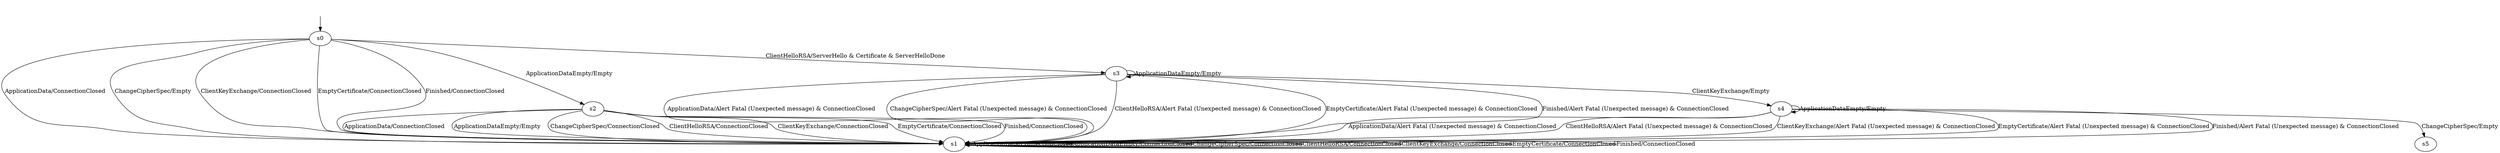 digraph h3 {
s0 [label="s0"];
s1 [label="s1"];
s2 [label="s2"];
s3 [label="s3"];
s4 [label="s4"];
s0 -> s1 [label="ApplicationData/ConnectionClosed"];
s0 -> s2 [label="ApplicationDataEmpty/Empty"];
s0 -> s1 [label="ChangeCipherSpec/Empty"];
s0 -> s3 [label="ClientHelloRSA/ServerHello & Certificate & ServerHelloDone"];
s0 -> s1 [label="ClientKeyExchange/ConnectionClosed"];
s0 -> s1 [label="EmptyCertificate/ConnectionClosed"];
s0 -> s1 [label="Finished/ConnectionClosed"];
s1 -> s1 [label="ApplicationData/ConnectionClosed"];
s1 -> s1 [label="ApplicationDataEmpty/ConnectionClosed"];
s1 -> s1 [label="ChangeCipherSpec/ConnectionClosed"];
s1 -> s1 [label="ClientHelloRSA/ConnectionClosed"];
s1 -> s1 [label="ClientKeyExchange/ConnectionClosed"];
s1 -> s1 [label="EmptyCertificate/ConnectionClosed"];
s1 -> s1 [label="Finished/ConnectionClosed"];
s2 -> s1 [label="ApplicationData/ConnectionClosed"];
s2 -> s1 [label="ApplicationDataEmpty/Empty"];
s2 -> s1 [label="ChangeCipherSpec/ConnectionClosed"];
s2 -> s1 [label="ClientHelloRSA/ConnectionClosed"];
s2 -> s1 [label="ClientKeyExchange/ConnectionClosed"];
s2 -> s1 [label="EmptyCertificate/ConnectionClosed"];
s2 -> s1 [label="Finished/ConnectionClosed"];
s3 -> s1 [label="ApplicationData/Alert Fatal (Unexpected message) & ConnectionClosed"];
s3 -> s3 [label="ApplicationDataEmpty/Empty"];
s3 -> s1 [label="ChangeCipherSpec/Alert Fatal (Unexpected message) & ConnectionClosed"];
s3 -> s1 [label="ClientHelloRSA/Alert Fatal (Unexpected message) & ConnectionClosed"];
s3 -> s4 [label="ClientKeyExchange/Empty"];
s3 -> s1 [label="EmptyCertificate/Alert Fatal (Unexpected message) & ConnectionClosed"];
s3 -> s1 [label="Finished/Alert Fatal (Unexpected message) & ConnectionClosed"];
s4 -> s1 [label="ApplicationData/Alert Fatal (Unexpected message) & ConnectionClosed"];
s4 -> s4 [label="ApplicationDataEmpty/Empty"];
s4 -> s5 [label="ChangeCipherSpec/Empty"];
s4 -> s1 [label="ClientHelloRSA/Alert Fatal (Unexpected message) & ConnectionClosed"];
s4 -> s1 [label="ClientKeyExchange/Alert Fatal (Unexpected message) & ConnectionClosed"];
s4 -> s1 [label="EmptyCertificate/Alert Fatal (Unexpected message) & ConnectionClosed"];
s4 -> s1 [label="Finished/Alert Fatal (Unexpected message) & ConnectionClosed"];
__start0 [shape=none, label=""];
__start0 -> s0 [label=""];
}
